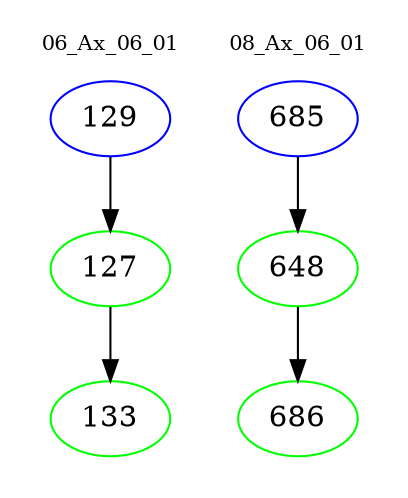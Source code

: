 digraph{
subgraph cluster_0 {
color = white
label = "06_Ax_06_01";
fontsize=10;
T0_129 [label="129", color="blue"]
T0_129 -> T0_127 [color="black"]
T0_127 [label="127", color="green"]
T0_127 -> T0_133 [color="black"]
T0_133 [label="133", color="green"]
}
subgraph cluster_1 {
color = white
label = "08_Ax_06_01";
fontsize=10;
T1_685 [label="685", color="blue"]
T1_685 -> T1_648 [color="black"]
T1_648 [label="648", color="green"]
T1_648 -> T1_686 [color="black"]
T1_686 [label="686", color="green"]
}
}
